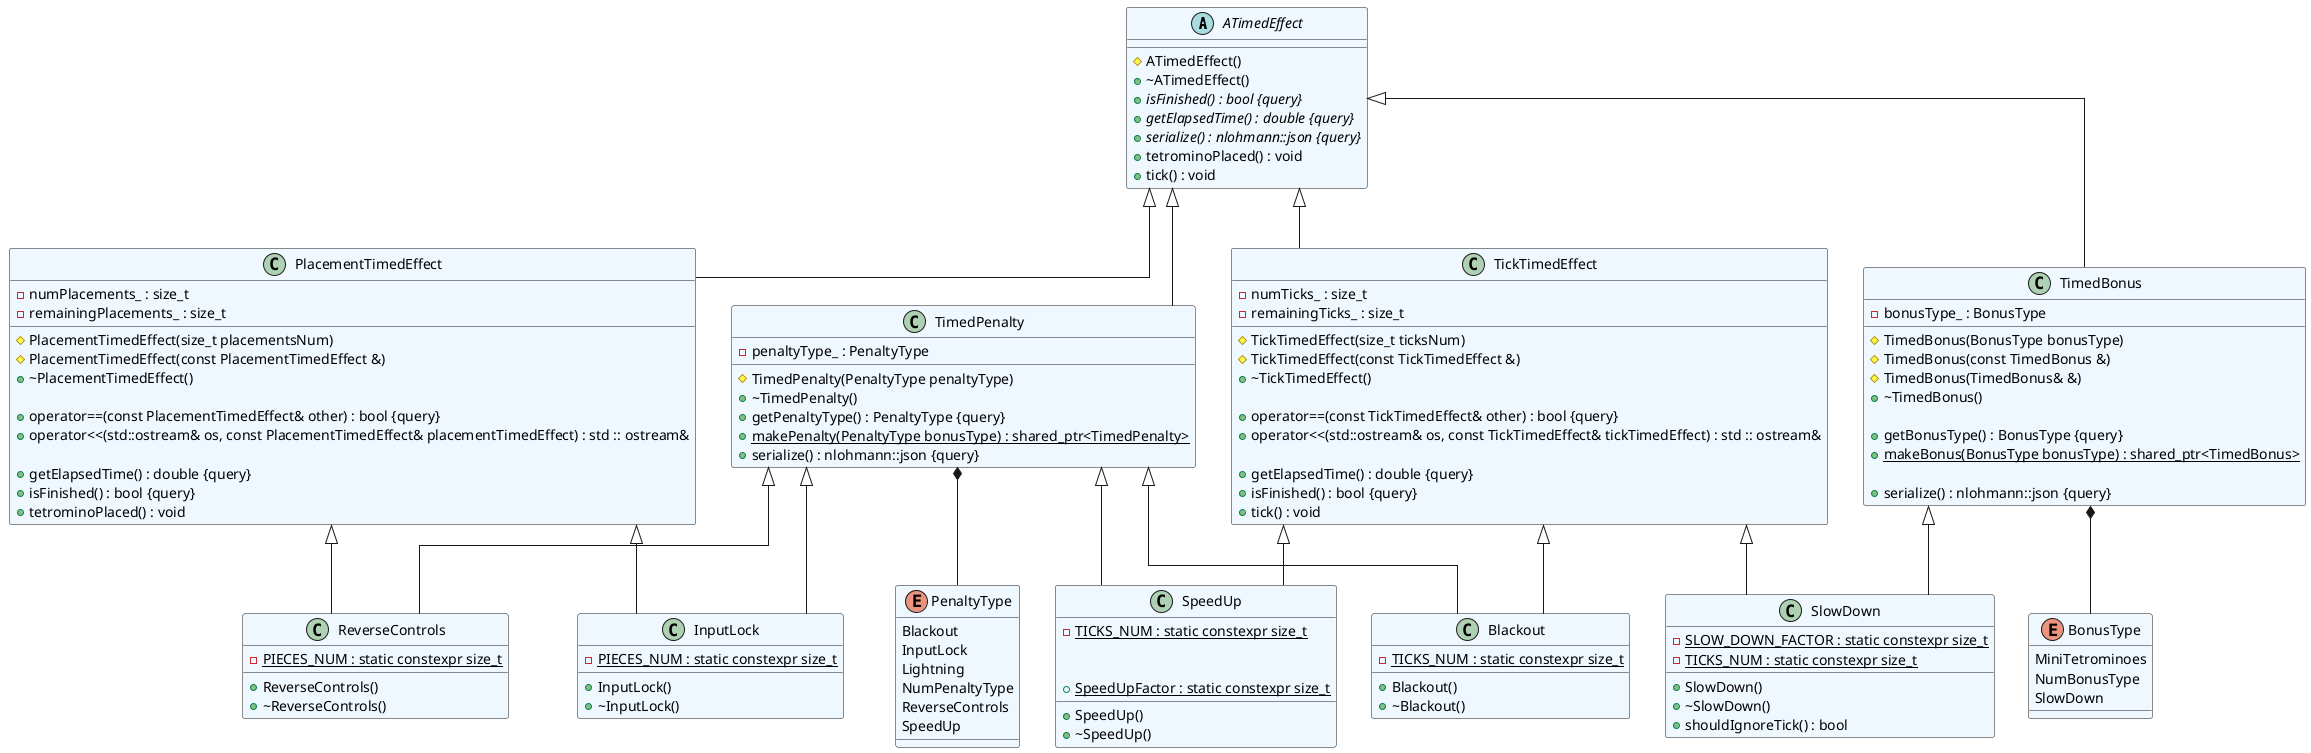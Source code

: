@startuml EffectClass

skinparam linetype ortho
skinparam class {
    BackgroundColor AliceBlue
}

/' Objects '/

abstract class ATimedEffect {
	#ATimedEffect()
	+~ATimedEffect()
	+{abstract} isFinished() : bool {query}
	+{abstract} getElapsedTime() : double {query}
	+{abstract} serialize() : nlohmann::json {query}
	+tetrominoPlaced() : void
	+tick() : void
}


class Blackout {
	-{static} TICKS_NUM : static constexpr size_t
	+Blackout()
	+~Blackout()
}


class InputLock {
	-{static} PIECES_NUM : static constexpr size_t
	+InputLock()
	+~InputLock()
}


class PlacementTimedEffect {
	-numPlacements_ : size_t
	-remainingPlacements_ : size_t

	#PlacementTimedEffect(size_t placementsNum)
	#PlacementTimedEffect(const PlacementTimedEffect &)
	+~PlacementTimedEffect()

	+operator==(const PlacementTimedEffect& other) : bool {query}
	+operator<<(std::ostream& os, const PlacementTimedEffect& placementTimedEffect) : std :: ostream&

	+getElapsedTime() : double {query}
	+isFinished() : bool {query}
	+tetrominoPlaced() : void
}


class ReverseControls {
	-{static} PIECES_NUM : static constexpr size_t
	+ReverseControls()
	+~ReverseControls()
}


class SlowDown {
	-{static} SLOW_DOWN_FACTOR : static constexpr size_t
	-{static} TICKS_NUM : static constexpr size_t

	+SlowDown()
	+~SlowDown()
	+shouldIgnoreTick() : bool
}


class SpeedUp {
	-{static} TICKS_NUM : static constexpr size_t

	+SpeedUp()
	+~SpeedUp()

	+{static} SpeedUpFactor : static constexpr size_t
}


class TickTimedEffect {
	-numTicks_ : size_t
	-remainingTicks_ : size_t

	#TickTimedEffect(size_t ticksNum)
	#TickTimedEffect(const TickTimedEffect &)
	+~TickTimedEffect()

	+operator==(const TickTimedEffect& other) : bool {query}
	+operator<<(std::ostream& os, const TickTimedEffect& tickTimedEffect) : std :: ostream&

	+getElapsedTime() : double {query}
	+isFinished() : bool {query}
	+tick() : void
}


class TimedBonus {
	-bonusType_ : BonusType

	#TimedBonus(BonusType bonusType)
	#TimedBonus(const TimedBonus &)
	#TimedBonus(TimedBonus& &)
	+~TimedBonus()

	+getBonusType() : BonusType {query}
	+{static} makeBonus(BonusType bonusType) : shared_ptr<TimedBonus>

	+serialize() : nlohmann::json {query}
}


class TimedPenalty {
	-penaltyType_ : PenaltyType
	#TimedPenalty(PenaltyType penaltyType)
	+~TimedPenalty()
	+getPenaltyType() : PenaltyType {query}
	+{static} makePenalty(PenaltyType bonusType) : shared_ptr<TimedPenalty>
	+serialize() : nlohmann::json {query}
}


enum BonusType {
	MiniTetrominoes
	NumBonusType
	SlowDown
}


enum PenaltyType {
	Blackout
	InputLock
	Lightning
	NumPenaltyType
	ReverseControls
	SpeedUp
}





/' Inheritance relationships '/

ATimedEffect <|-- PlacementTimedEffect


ATimedEffect <|-- TickTimedEffect


ATimedEffect <|-- TimedBonus


ATimedEffect <|-- TimedPenalty


PlacementTimedEffect <|-- InputLock


PlacementTimedEffect <|-- ReverseControls


TickTimedEffect <|-- Blackout


TickTimedEffect <|-- SlowDown


TickTimedEffect <|-- SpeedUp


TimedBonus <|-- SlowDown


TimedPenalty <|-- Blackout


TimedPenalty <|-- InputLock


TimedPenalty <|-- ReverseControls


TimedPenalty <|-- SpeedUp





/' Aggregation relationships '/

TimedBonus *-- BonusType


TimedPenalty *-- PenaltyType






/' Nested objects '/



@enduml
